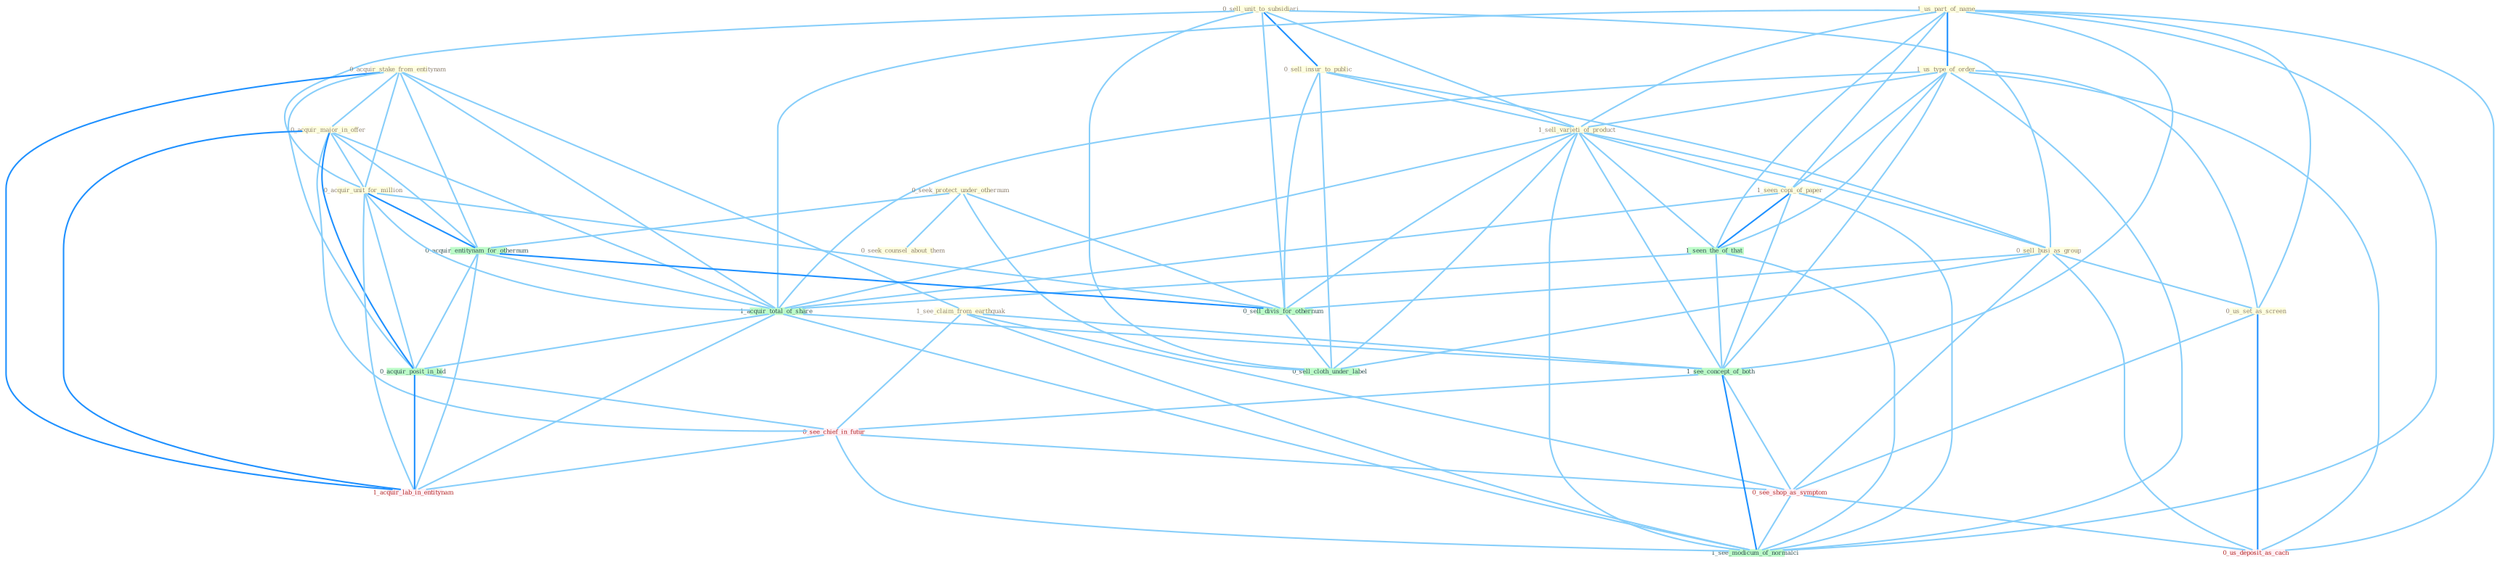 Graph G{ 
    node
    [shape=polygon,style=filled,width=.5,height=.06,color="#BDFCC9",fixedsize=true,fontsize=4,
    fontcolor="#2f4f4f"];
    {node
    [color="#ffffe0", fontcolor="#8b7d6b"] "0_sell_unit_to_subsidiari " "0_sell_insur_to_public " "1_us_part_of_name " "0_acquir_stake_from_entitynam " "0_acquir_major_in_offer " "1_us_type_of_order " "1_sell_varieti_of_product " "1_see_claim_from_earthquak " "1_seen_copi_of_paper " "0_seek_protect_under_othernum " "0_seek_counsel_about_them " "0_sell_busi_as_group " "0_acquir_unit_for_million " "0_us_set_as_screen "}
{node [color="#fff0f5", fontcolor="#b22222"] "0_see_chief_in_futur " "0_see_shop_as_symptom " "1_acquir_lab_in_entitynam " "0_us_deposit_as_cach "}
edge [color="#B0E2FF"];

	"0_sell_unit_to_subsidiari " -- "0_sell_insur_to_public " [w="2", color="#1e90ff" , len=0.8];
	"0_sell_unit_to_subsidiari " -- "1_sell_varieti_of_product " [w="1", color="#87cefa" ];
	"0_sell_unit_to_subsidiari " -- "0_sell_busi_as_group " [w="1", color="#87cefa" ];
	"0_sell_unit_to_subsidiari " -- "0_acquir_unit_for_million " [w="1", color="#87cefa" ];
	"0_sell_unit_to_subsidiari " -- "0_sell_divis_for_othernum " [w="1", color="#87cefa" ];
	"0_sell_unit_to_subsidiari " -- "0_sell_cloth_under_label " [w="1", color="#87cefa" ];
	"0_sell_insur_to_public " -- "1_sell_varieti_of_product " [w="1", color="#87cefa" ];
	"0_sell_insur_to_public " -- "0_sell_busi_as_group " [w="1", color="#87cefa" ];
	"0_sell_insur_to_public " -- "0_sell_divis_for_othernum " [w="1", color="#87cefa" ];
	"0_sell_insur_to_public " -- "0_sell_cloth_under_label " [w="1", color="#87cefa" ];
	"1_us_part_of_name " -- "1_us_type_of_order " [w="2", color="#1e90ff" , len=0.8];
	"1_us_part_of_name " -- "1_sell_varieti_of_product " [w="1", color="#87cefa" ];
	"1_us_part_of_name " -- "1_seen_copi_of_paper " [w="1", color="#87cefa" ];
	"1_us_part_of_name " -- "0_us_set_as_screen " [w="1", color="#87cefa" ];
	"1_us_part_of_name " -- "1_seen_the_of_that " [w="1", color="#87cefa" ];
	"1_us_part_of_name " -- "1_acquir_total_of_share " [w="1", color="#87cefa" ];
	"1_us_part_of_name " -- "1_see_concept_of_both " [w="1", color="#87cefa" ];
	"1_us_part_of_name " -- "0_us_deposit_as_cach " [w="1", color="#87cefa" ];
	"1_us_part_of_name " -- "1_see_modicum_of_normalci " [w="1", color="#87cefa" ];
	"0_acquir_stake_from_entitynam " -- "0_acquir_major_in_offer " [w="1", color="#87cefa" ];
	"0_acquir_stake_from_entitynam " -- "1_see_claim_from_earthquak " [w="1", color="#87cefa" ];
	"0_acquir_stake_from_entitynam " -- "0_acquir_unit_for_million " [w="1", color="#87cefa" ];
	"0_acquir_stake_from_entitynam " -- "0_acquir_entitynam_for_othernum " [w="1", color="#87cefa" ];
	"0_acquir_stake_from_entitynam " -- "1_acquir_total_of_share " [w="1", color="#87cefa" ];
	"0_acquir_stake_from_entitynam " -- "0_acquir_posit_in_bid " [w="1", color="#87cefa" ];
	"0_acquir_stake_from_entitynam " -- "1_acquir_lab_in_entitynam " [w="2", color="#1e90ff" , len=0.8];
	"0_acquir_major_in_offer " -- "0_acquir_unit_for_million " [w="1", color="#87cefa" ];
	"0_acquir_major_in_offer " -- "0_acquir_entitynam_for_othernum " [w="1", color="#87cefa" ];
	"0_acquir_major_in_offer " -- "1_acquir_total_of_share " [w="1", color="#87cefa" ];
	"0_acquir_major_in_offer " -- "0_acquir_posit_in_bid " [w="2", color="#1e90ff" , len=0.8];
	"0_acquir_major_in_offer " -- "0_see_chief_in_futur " [w="1", color="#87cefa" ];
	"0_acquir_major_in_offer " -- "1_acquir_lab_in_entitynam " [w="2", color="#1e90ff" , len=0.8];
	"1_us_type_of_order " -- "1_sell_varieti_of_product " [w="1", color="#87cefa" ];
	"1_us_type_of_order " -- "1_seen_copi_of_paper " [w="1", color="#87cefa" ];
	"1_us_type_of_order " -- "0_us_set_as_screen " [w="1", color="#87cefa" ];
	"1_us_type_of_order " -- "1_seen_the_of_that " [w="1", color="#87cefa" ];
	"1_us_type_of_order " -- "1_acquir_total_of_share " [w="1", color="#87cefa" ];
	"1_us_type_of_order " -- "1_see_concept_of_both " [w="1", color="#87cefa" ];
	"1_us_type_of_order " -- "0_us_deposit_as_cach " [w="1", color="#87cefa" ];
	"1_us_type_of_order " -- "1_see_modicum_of_normalci " [w="1", color="#87cefa" ];
	"1_sell_varieti_of_product " -- "1_seen_copi_of_paper " [w="1", color="#87cefa" ];
	"1_sell_varieti_of_product " -- "0_sell_busi_as_group " [w="1", color="#87cefa" ];
	"1_sell_varieti_of_product " -- "1_seen_the_of_that " [w="1", color="#87cefa" ];
	"1_sell_varieti_of_product " -- "0_sell_divis_for_othernum " [w="1", color="#87cefa" ];
	"1_sell_varieti_of_product " -- "1_acquir_total_of_share " [w="1", color="#87cefa" ];
	"1_sell_varieti_of_product " -- "0_sell_cloth_under_label " [w="1", color="#87cefa" ];
	"1_sell_varieti_of_product " -- "1_see_concept_of_both " [w="1", color="#87cefa" ];
	"1_sell_varieti_of_product " -- "1_see_modicum_of_normalci " [w="1", color="#87cefa" ];
	"1_see_claim_from_earthquak " -- "1_see_concept_of_both " [w="1", color="#87cefa" ];
	"1_see_claim_from_earthquak " -- "0_see_chief_in_futur " [w="1", color="#87cefa" ];
	"1_see_claim_from_earthquak " -- "0_see_shop_as_symptom " [w="1", color="#87cefa" ];
	"1_see_claim_from_earthquak " -- "1_see_modicum_of_normalci " [w="1", color="#87cefa" ];
	"1_seen_copi_of_paper " -- "1_seen_the_of_that " [w="2", color="#1e90ff" , len=0.8];
	"1_seen_copi_of_paper " -- "1_acquir_total_of_share " [w="1", color="#87cefa" ];
	"1_seen_copi_of_paper " -- "1_see_concept_of_both " [w="1", color="#87cefa" ];
	"1_seen_copi_of_paper " -- "1_see_modicum_of_normalci " [w="1", color="#87cefa" ];
	"0_seek_protect_under_othernum " -- "0_seek_counsel_about_them " [w="1", color="#87cefa" ];
	"0_seek_protect_under_othernum " -- "0_acquir_entitynam_for_othernum " [w="1", color="#87cefa" ];
	"0_seek_protect_under_othernum " -- "0_sell_divis_for_othernum " [w="1", color="#87cefa" ];
	"0_seek_protect_under_othernum " -- "0_sell_cloth_under_label " [w="1", color="#87cefa" ];
	"0_sell_busi_as_group " -- "0_us_set_as_screen " [w="1", color="#87cefa" ];
	"0_sell_busi_as_group " -- "0_sell_divis_for_othernum " [w="1", color="#87cefa" ];
	"0_sell_busi_as_group " -- "0_sell_cloth_under_label " [w="1", color="#87cefa" ];
	"0_sell_busi_as_group " -- "0_see_shop_as_symptom " [w="1", color="#87cefa" ];
	"0_sell_busi_as_group " -- "0_us_deposit_as_cach " [w="1", color="#87cefa" ];
	"0_acquir_unit_for_million " -- "0_acquir_entitynam_for_othernum " [w="2", color="#1e90ff" , len=0.8];
	"0_acquir_unit_for_million " -- "0_sell_divis_for_othernum " [w="1", color="#87cefa" ];
	"0_acquir_unit_for_million " -- "1_acquir_total_of_share " [w="1", color="#87cefa" ];
	"0_acquir_unit_for_million " -- "0_acquir_posit_in_bid " [w="1", color="#87cefa" ];
	"0_acquir_unit_for_million " -- "1_acquir_lab_in_entitynam " [w="1", color="#87cefa" ];
	"0_us_set_as_screen " -- "0_see_shop_as_symptom " [w="1", color="#87cefa" ];
	"0_us_set_as_screen " -- "0_us_deposit_as_cach " [w="2", color="#1e90ff" , len=0.8];
	"0_acquir_entitynam_for_othernum " -- "0_sell_divis_for_othernum " [w="2", color="#1e90ff" , len=0.8];
	"0_acquir_entitynam_for_othernum " -- "1_acquir_total_of_share " [w="1", color="#87cefa" ];
	"0_acquir_entitynam_for_othernum " -- "0_acquir_posit_in_bid " [w="1", color="#87cefa" ];
	"0_acquir_entitynam_for_othernum " -- "1_acquir_lab_in_entitynam " [w="1", color="#87cefa" ];
	"1_seen_the_of_that " -- "1_acquir_total_of_share " [w="1", color="#87cefa" ];
	"1_seen_the_of_that " -- "1_see_concept_of_both " [w="1", color="#87cefa" ];
	"1_seen_the_of_that " -- "1_see_modicum_of_normalci " [w="1", color="#87cefa" ];
	"0_sell_divis_for_othernum " -- "0_sell_cloth_under_label " [w="1", color="#87cefa" ];
	"1_acquir_total_of_share " -- "0_acquir_posit_in_bid " [w="1", color="#87cefa" ];
	"1_acquir_total_of_share " -- "1_see_concept_of_both " [w="1", color="#87cefa" ];
	"1_acquir_total_of_share " -- "1_acquir_lab_in_entitynam " [w="1", color="#87cefa" ];
	"1_acquir_total_of_share " -- "1_see_modicum_of_normalci " [w="1", color="#87cefa" ];
	"0_acquir_posit_in_bid " -- "0_see_chief_in_futur " [w="1", color="#87cefa" ];
	"0_acquir_posit_in_bid " -- "1_acquir_lab_in_entitynam " [w="2", color="#1e90ff" , len=0.8];
	"1_see_concept_of_both " -- "0_see_chief_in_futur " [w="1", color="#87cefa" ];
	"1_see_concept_of_both " -- "0_see_shop_as_symptom " [w="1", color="#87cefa" ];
	"1_see_concept_of_both " -- "1_see_modicum_of_normalci " [w="2", color="#1e90ff" , len=0.8];
	"0_see_chief_in_futur " -- "0_see_shop_as_symptom " [w="1", color="#87cefa" ];
	"0_see_chief_in_futur " -- "1_acquir_lab_in_entitynam " [w="1", color="#87cefa" ];
	"0_see_chief_in_futur " -- "1_see_modicum_of_normalci " [w="1", color="#87cefa" ];
	"0_see_shop_as_symptom " -- "0_us_deposit_as_cach " [w="1", color="#87cefa" ];
	"0_see_shop_as_symptom " -- "1_see_modicum_of_normalci " [w="1", color="#87cefa" ];
}